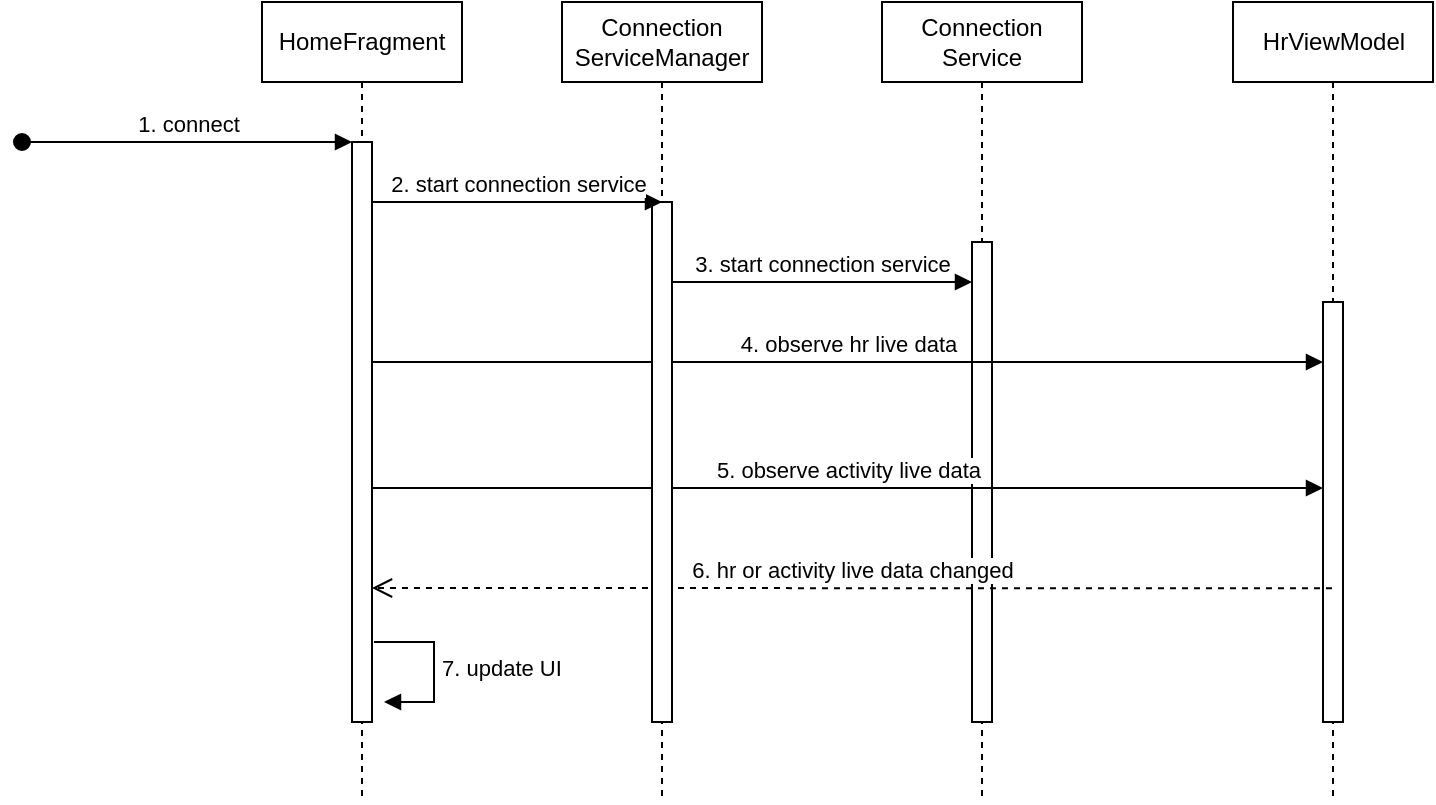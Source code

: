 <mxfile version="21.6.3" type="github">
  <diagram name="Page-1" id="y0ALGtD9nuHvRInFEaXF">
    <mxGraphModel dx="2901" dy="1072" grid="1" gridSize="10" guides="1" tooltips="1" connect="1" arrows="1" fold="1" page="1" pageScale="1" pageWidth="827" pageHeight="1169" math="0" shadow="0">
      <root>
        <mxCell id="0" />
        <mxCell id="1" parent="0" />
        <mxCell id="8Y0QGUy854C7RPjf8OYD-1" value="HomeFragment" style="shape=umlLifeline;perimeter=lifelinePerimeter;whiteSpace=wrap;html=1;container=0;dropTarget=0;collapsible=0;recursiveResize=0;outlineConnect=0;portConstraint=eastwest;newEdgeStyle={&quot;edgeStyle&quot;:&quot;elbowEdgeStyle&quot;,&quot;elbow&quot;:&quot;vertical&quot;,&quot;curved&quot;:0,&quot;rounded&quot;:0};" parent="1" vertex="1">
          <mxGeometry x="40" y="40" width="100" height="400" as="geometry" />
        </mxCell>
        <mxCell id="8Y0QGUy854C7RPjf8OYD-2" value="" style="html=1;points=[];perimeter=orthogonalPerimeter;outlineConnect=0;targetShapes=umlLifeline;portConstraint=eastwest;newEdgeStyle={&quot;edgeStyle&quot;:&quot;elbowEdgeStyle&quot;,&quot;elbow&quot;:&quot;vertical&quot;,&quot;curved&quot;:0,&quot;rounded&quot;:0};" parent="8Y0QGUy854C7RPjf8OYD-1" vertex="1">
          <mxGeometry x="45" y="70" width="10" height="290" as="geometry" />
        </mxCell>
        <mxCell id="8Y0QGUy854C7RPjf8OYD-3" value="1. connect" style="html=1;verticalAlign=bottom;startArrow=oval;endArrow=block;startSize=8;edgeStyle=elbowEdgeStyle;elbow=vertical;curved=0;rounded=0;" parent="8Y0QGUy854C7RPjf8OYD-1" target="8Y0QGUy854C7RPjf8OYD-2" edge="1">
          <mxGeometry relative="1" as="geometry">
            <mxPoint x="-120" y="70" as="sourcePoint" />
          </mxGeometry>
        </mxCell>
        <mxCell id="8Y0QGUy854C7RPjf8OYD-39" value="7. update UI" style="html=1;align=left;spacingLeft=2;endArrow=block;rounded=0;edgeStyle=orthogonalEdgeStyle;curved=0;rounded=0;" parent="8Y0QGUy854C7RPjf8OYD-1" edge="1">
          <mxGeometry relative="1" as="geometry">
            <mxPoint x="56" y="320" as="sourcePoint" />
            <Array as="points">
              <mxPoint x="86" y="350" />
            </Array>
            <mxPoint x="61" y="350" as="targetPoint" />
          </mxGeometry>
        </mxCell>
        <mxCell id="8Y0QGUy854C7RPjf8OYD-4" value="Connection&lt;br&gt;Service" style="shape=umlLifeline;perimeter=lifelinePerimeter;whiteSpace=wrap;html=1;container=0;dropTarget=0;collapsible=0;recursiveResize=0;outlineConnect=0;portConstraint=eastwest;newEdgeStyle={&quot;edgeStyle&quot;:&quot;elbowEdgeStyle&quot;,&quot;elbow&quot;:&quot;vertical&quot;,&quot;curved&quot;:0,&quot;rounded&quot;:0};" parent="1" vertex="1">
          <mxGeometry x="350" y="40" width="100" height="400" as="geometry" />
        </mxCell>
        <mxCell id="8Y0QGUy854C7RPjf8OYD-5" value="" style="html=1;points=[];perimeter=orthogonalPerimeter;outlineConnect=0;targetShapes=umlLifeline;portConstraint=eastwest;newEdgeStyle={&quot;edgeStyle&quot;:&quot;elbowEdgeStyle&quot;,&quot;elbow&quot;:&quot;vertical&quot;,&quot;curved&quot;:0,&quot;rounded&quot;:0};" parent="8Y0QGUy854C7RPjf8OYD-4" vertex="1">
          <mxGeometry x="45" y="120" width="10" height="240" as="geometry" />
        </mxCell>
        <mxCell id="8Y0QGUy854C7RPjf8OYD-15" value="HrViewModel" style="shape=umlLifeline;perimeter=lifelinePerimeter;whiteSpace=wrap;html=1;container=0;dropTarget=0;collapsible=0;recursiveResize=0;outlineConnect=0;portConstraint=eastwest;newEdgeStyle={&quot;edgeStyle&quot;:&quot;elbowEdgeStyle&quot;,&quot;elbow&quot;:&quot;vertical&quot;,&quot;curved&quot;:0,&quot;rounded&quot;:0};" parent="1" vertex="1">
          <mxGeometry x="525.5" y="40" width="100" height="400" as="geometry" />
        </mxCell>
        <mxCell id="8Y0QGUy854C7RPjf8OYD-16" value="" style="html=1;points=[];perimeter=orthogonalPerimeter;outlineConnect=0;targetShapes=umlLifeline;portConstraint=eastwest;newEdgeStyle={&quot;edgeStyle&quot;:&quot;elbowEdgeStyle&quot;,&quot;elbow&quot;:&quot;vertical&quot;,&quot;curved&quot;:0,&quot;rounded&quot;:0};" parent="8Y0QGUy854C7RPjf8OYD-15" vertex="1">
          <mxGeometry x="45" y="150" width="10" height="210" as="geometry" />
        </mxCell>
        <mxCell id="8Y0QGUy854C7RPjf8OYD-36" value="4. observe hr live data" style="html=1;verticalAlign=bottom;endArrow=block;edgeStyle=elbowEdgeStyle;elbow=vertical;curved=0;rounded=0;" parent="1" edge="1" target="8Y0QGUy854C7RPjf8OYD-16">
          <mxGeometry relative="1" as="geometry">
            <mxPoint x="95" y="220" as="sourcePoint" />
            <Array as="points">
              <mxPoint x="180" y="220" />
            </Array>
            <mxPoint as="offset" />
            <mxPoint x="575" y="220" as="targetPoint" />
          </mxGeometry>
        </mxCell>
        <mxCell id="8Y0QGUy854C7RPjf8OYD-37" value="6. hr or activity live data changed" style="html=1;verticalAlign=bottom;endArrow=open;dashed=1;endSize=8;edgeStyle=elbowEdgeStyle;elbow=vertical;curved=0;rounded=0;" parent="1" edge="1" target="8Y0QGUy854C7RPjf8OYD-2">
          <mxGeometry relative="1" as="geometry">
            <mxPoint x="575" y="333.143" as="sourcePoint" />
            <mxPoint x="89.5" y="333" as="targetPoint" />
          </mxGeometry>
        </mxCell>
        <mxCell id="8Y0QGUy854C7RPjf8OYD-40" value="5. observe activity live data" style="html=1;verticalAlign=bottom;endArrow=block;edgeStyle=elbowEdgeStyle;elbow=vertical;curved=0;rounded=0;" parent="1" edge="1" target="8Y0QGUy854C7RPjf8OYD-16">
          <mxGeometry relative="1" as="geometry">
            <mxPoint x="95" y="283" as="sourcePoint" />
            <Array as="points">
              <mxPoint x="180" y="283" />
            </Array>
            <mxPoint as="offset" />
            <mxPoint x="575" y="283" as="targetPoint" />
          </mxGeometry>
        </mxCell>
        <mxCell id="8Y0QGUy854C7RPjf8OYD-42" value="Connection&lt;br&gt;ServiceManager" style="shape=umlLifeline;perimeter=lifelinePerimeter;whiteSpace=wrap;html=1;container=0;dropTarget=0;collapsible=0;recursiveResize=0;outlineConnect=0;portConstraint=eastwest;newEdgeStyle={&quot;edgeStyle&quot;:&quot;elbowEdgeStyle&quot;,&quot;elbow&quot;:&quot;vertical&quot;,&quot;curved&quot;:0,&quot;rounded&quot;:0};" parent="1" vertex="1">
          <mxGeometry x="190" y="40" width="100" height="400" as="geometry" />
        </mxCell>
        <mxCell id="8Y0QGUy854C7RPjf8OYD-43" value="" style="html=1;points=[];perimeter=orthogonalPerimeter;outlineConnect=0;targetShapes=umlLifeline;portConstraint=eastwest;newEdgeStyle={&quot;edgeStyle&quot;:&quot;elbowEdgeStyle&quot;,&quot;elbow&quot;:&quot;vertical&quot;,&quot;curved&quot;:0,&quot;rounded&quot;:0};" parent="8Y0QGUy854C7RPjf8OYD-42" vertex="1">
          <mxGeometry x="45" y="100" width="10" height="260" as="geometry" />
        </mxCell>
        <mxCell id="8Y0QGUy854C7RPjf8OYD-45" value="2. start connection service" style="html=1;verticalAlign=bottom;endArrow=block;edgeStyle=elbowEdgeStyle;elbow=vertical;curved=0;rounded=0;" parent="1" edge="1">
          <mxGeometry relative="1" as="geometry">
            <mxPoint x="95" y="140" as="sourcePoint" />
            <Array as="points">
              <mxPoint x="170" y="140" />
            </Array>
            <mxPoint as="offset" />
            <mxPoint x="240" y="140" as="targetPoint" />
          </mxGeometry>
        </mxCell>
        <mxCell id="8Y0QGUy854C7RPjf8OYD-46" value="3. start connection service" style="html=1;verticalAlign=bottom;endArrow=block;edgeStyle=elbowEdgeStyle;elbow=vertical;curved=0;rounded=0;" parent="1" source="8Y0QGUy854C7RPjf8OYD-43" edge="1" target="8Y0QGUy854C7RPjf8OYD-5">
          <mxGeometry relative="1" as="geometry">
            <mxPoint x="120" y="180" as="sourcePoint" />
            <Array as="points">
              <mxPoint x="300" y="180" />
            </Array>
            <mxPoint as="offset" />
            <mxPoint x="400" y="180" as="targetPoint" />
          </mxGeometry>
        </mxCell>
      </root>
    </mxGraphModel>
  </diagram>
</mxfile>
